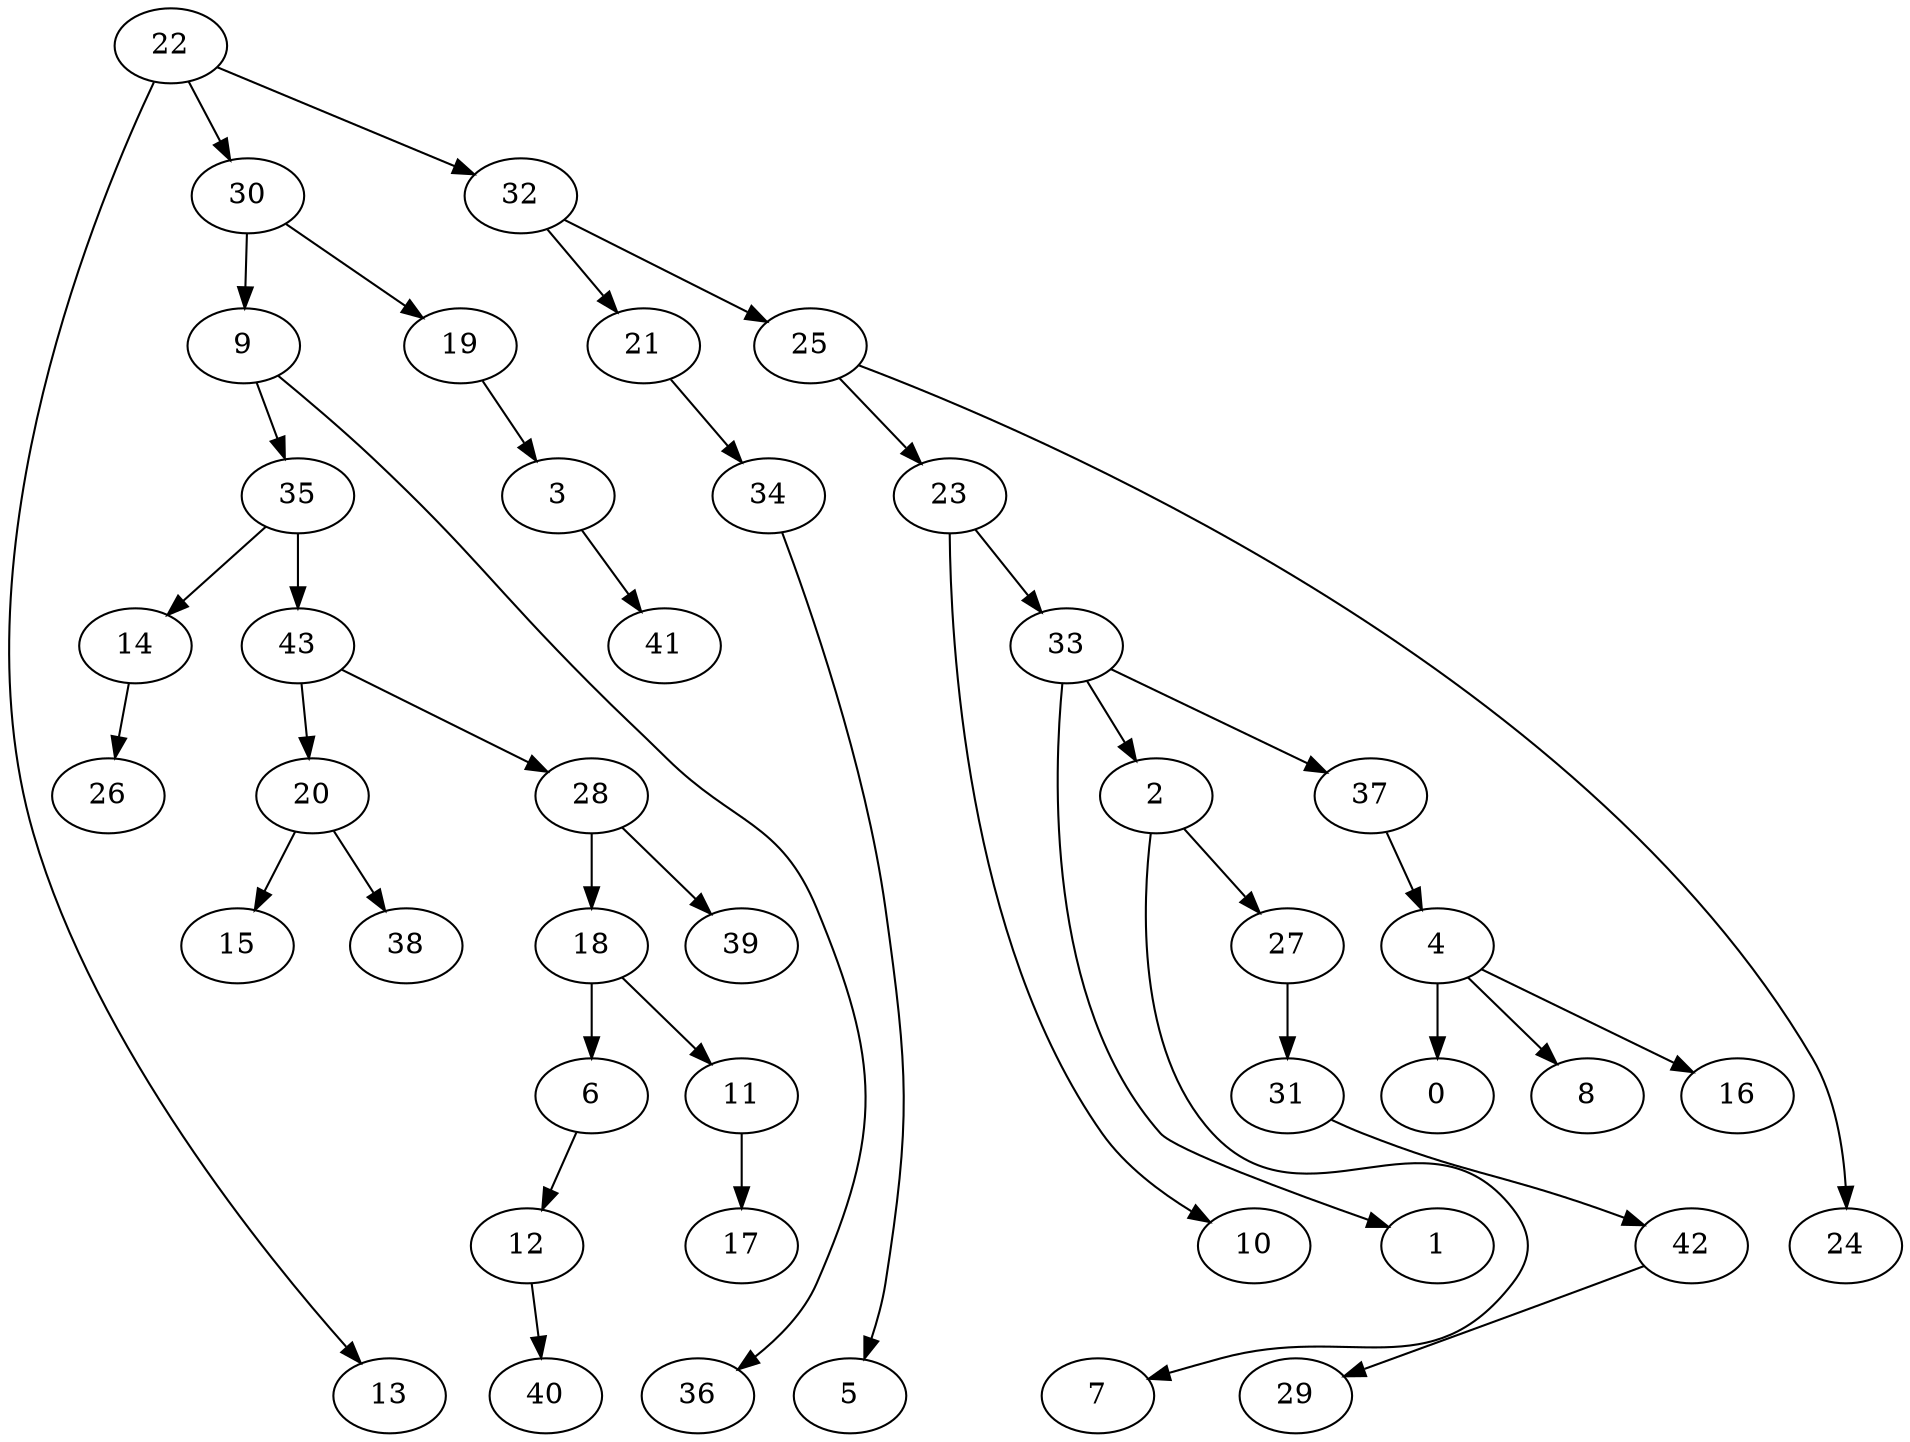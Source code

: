 digraph g {
0;
1;
2;
3;
4;
5;
6;
7;
8;
9;
10;
11;
12;
13;
14;
15;
16;
17;
18;
19;
20;
21;
22;
23;
24;
25;
26;
27;
28;
29;
30;
31;
32;
33;
34;
35;
36;
37;
38;
39;
40;
41;
42;
43;
2 -> 7 [weight=0];
2 -> 27 [weight=0];
3 -> 41 [weight=0];
4 -> 0 [weight=1];
4 -> 8 [weight=0];
4 -> 16 [weight=0];
6 -> 12 [weight=0];
9 -> 35 [weight=0];
9 -> 36 [weight=0];
11 -> 17 [weight=0];
12 -> 40 [weight=0];
14 -> 26 [weight=0];
18 -> 6 [weight=0];
18 -> 11 [weight=0];
19 -> 3 [weight=0];
20 -> 15 [weight=0];
20 -> 38 [weight=0];
21 -> 34 [weight=0];
22 -> 13 [weight=0];
22 -> 30 [weight=0];
22 -> 32 [weight=0];
23 -> 10 [weight=0];
23 -> 33 [weight=0];
25 -> 23 [weight=0];
25 -> 24 [weight=0];
27 -> 31 [weight=0];
28 -> 39 [weight=0];
28 -> 18 [weight=1];
30 -> 9 [weight=0];
30 -> 19 [weight=0];
31 -> 42 [weight=0];
32 -> 21 [weight=0];
32 -> 25 [weight=0];
33 -> 1 [weight=0];
33 -> 2 [weight=0];
33 -> 37 [weight=0];
34 -> 5 [weight=0];
35 -> 43 [weight=2];
35 -> 14 [weight=0];
37 -> 4 [weight=0];
42 -> 29 [weight=0];
43 -> 20 [weight=0];
43 -> 28 [weight=0];
}
